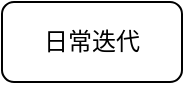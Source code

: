 <mxfile version="16.6.4" type="github">
  <diagram id="8ifsB2dzL1DityUfBtE1" name="Page-1">
    <mxGraphModel dx="774" dy="445" grid="1" gridSize="10" guides="1" tooltips="1" connect="1" arrows="1" fold="1" page="1" pageScale="1" pageWidth="827" pageHeight="1169" math="0" shadow="0">
      <root>
        <mxCell id="0" />
        <mxCell id="1" parent="0" />
        <mxCell id="J-rjzYQYOMDTb7YkQDOV-1" value="日常迭代" style="rounded=1;whiteSpace=wrap;html=1;" vertex="1" parent="1">
          <mxGeometry x="180" y="210" width="90" height="40" as="geometry" />
        </mxCell>
      </root>
    </mxGraphModel>
  </diagram>
</mxfile>
